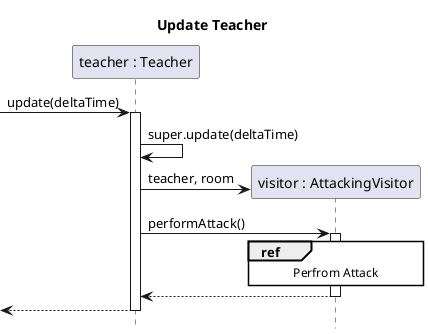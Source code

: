 @startuml room-update
title Update Teacher
hide footbox
skinparam SequenceReferenceBackgroundColor white

participant "teacher : Teacher" as teacher

[-> teacher ++: update(deltaTime)
	teacher -> teacher : super.update(deltaTime)
	create "visitor : AttackingVisitor" as visitor
	teacher -> visitor : teacher, room
	teacher -> visitor ++: performAttack()
	ref over visitor : Perfrom Attack
	return
return 

@enduml